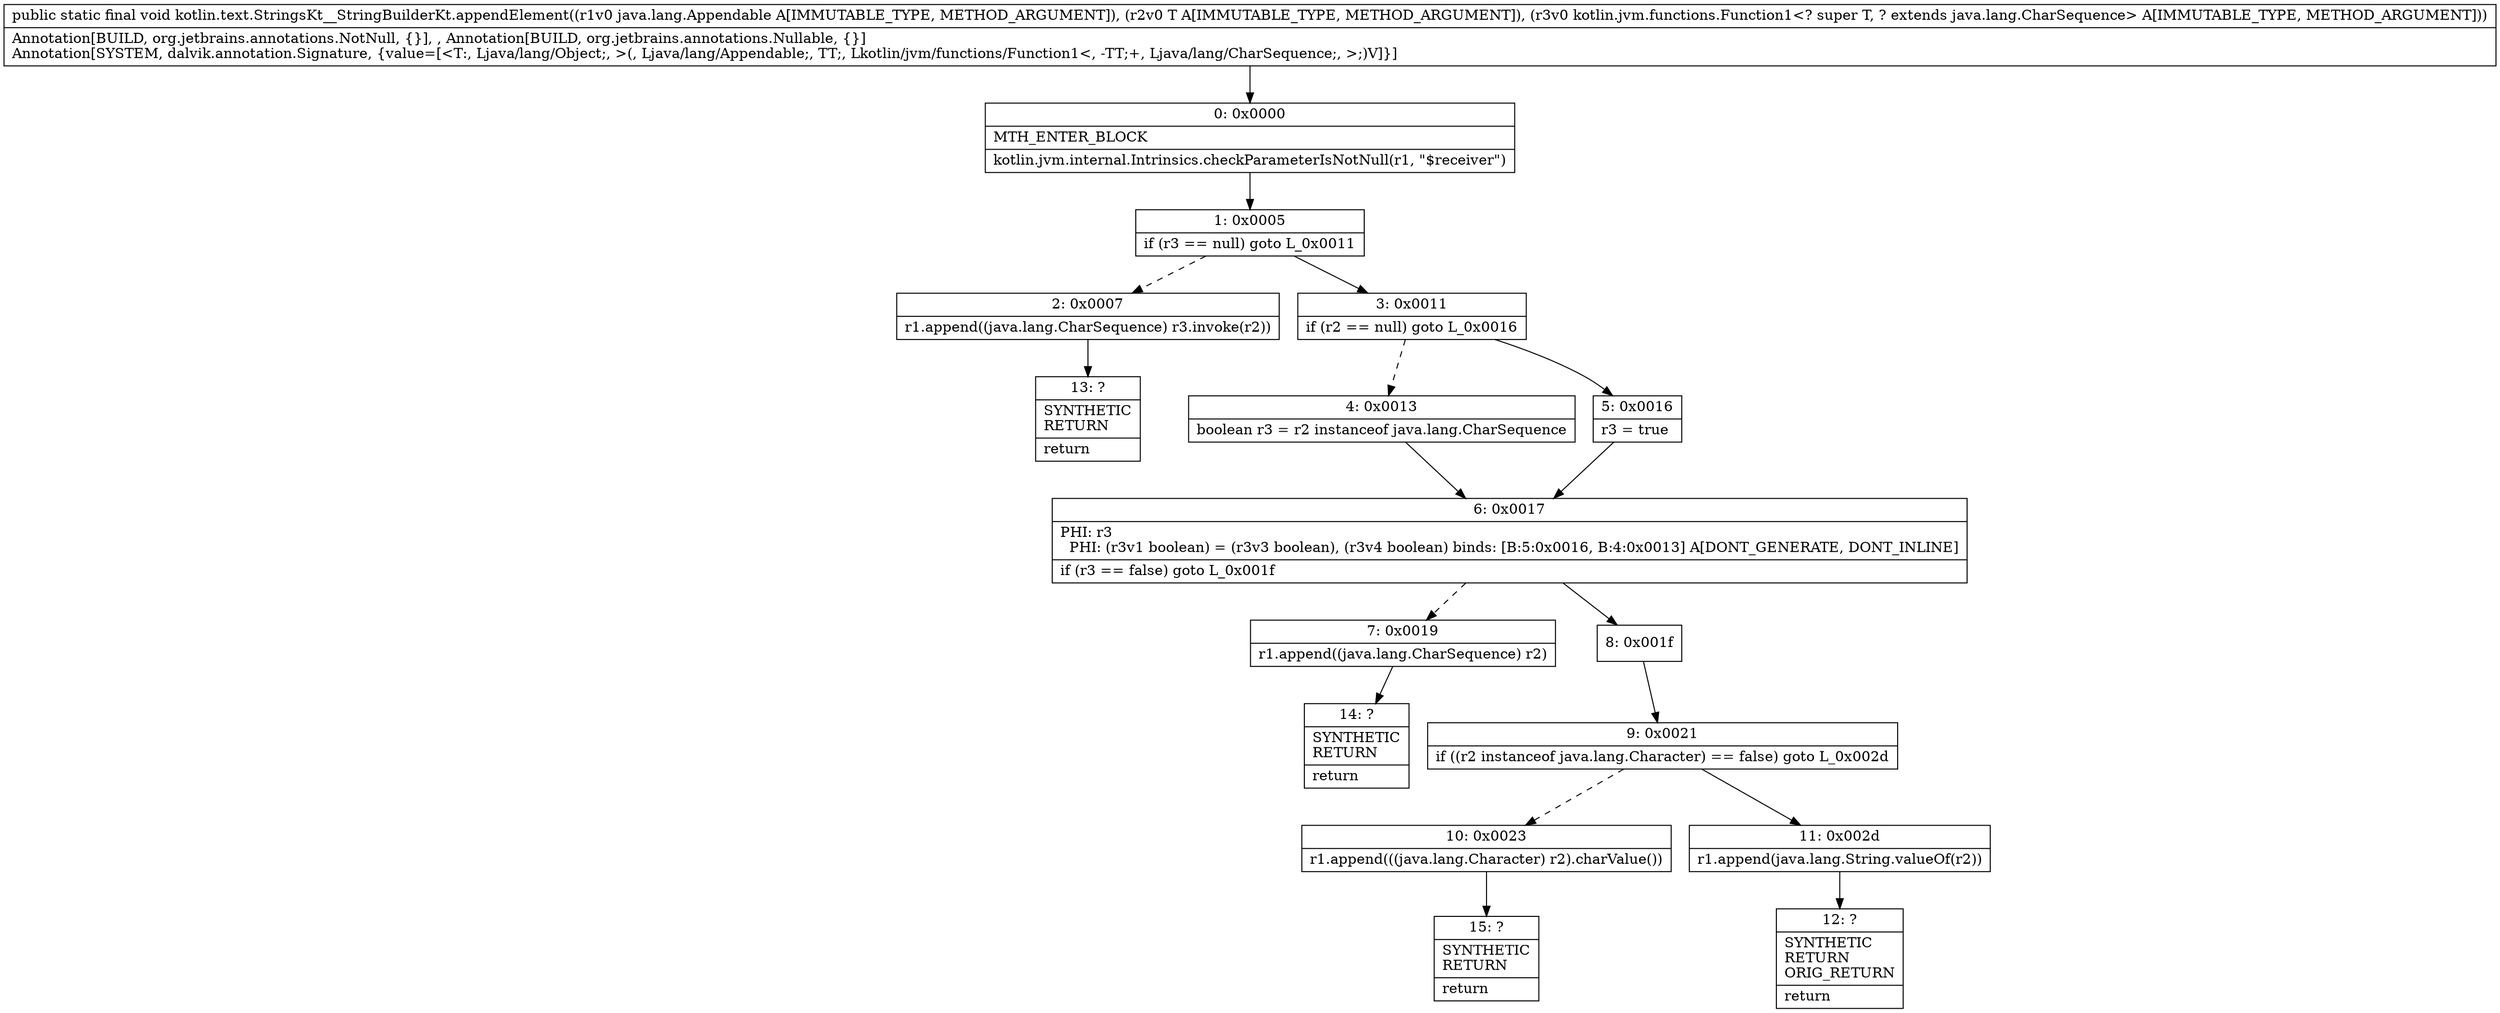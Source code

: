 digraph "CFG forkotlin.text.StringsKt__StringBuilderKt.appendElement(Ljava\/lang\/Appendable;Ljava\/lang\/Object;Lkotlin\/jvm\/functions\/Function1;)V" {
Node_0 [shape=record,label="{0\:\ 0x0000|MTH_ENTER_BLOCK\l|kotlin.jvm.internal.Intrinsics.checkParameterIsNotNull(r1, \"$receiver\")\l}"];
Node_1 [shape=record,label="{1\:\ 0x0005|if (r3 == null) goto L_0x0011\l}"];
Node_2 [shape=record,label="{2\:\ 0x0007|r1.append((java.lang.CharSequence) r3.invoke(r2))\l}"];
Node_3 [shape=record,label="{3\:\ 0x0011|if (r2 == null) goto L_0x0016\l}"];
Node_4 [shape=record,label="{4\:\ 0x0013|boolean r3 = r2 instanceof java.lang.CharSequence\l}"];
Node_5 [shape=record,label="{5\:\ 0x0016|r3 = true\l}"];
Node_6 [shape=record,label="{6\:\ 0x0017|PHI: r3 \l  PHI: (r3v1 boolean) = (r3v3 boolean), (r3v4 boolean) binds: [B:5:0x0016, B:4:0x0013] A[DONT_GENERATE, DONT_INLINE]\l|if (r3 == false) goto L_0x001f\l}"];
Node_7 [shape=record,label="{7\:\ 0x0019|r1.append((java.lang.CharSequence) r2)\l}"];
Node_8 [shape=record,label="{8\:\ 0x001f}"];
Node_9 [shape=record,label="{9\:\ 0x0021|if ((r2 instanceof java.lang.Character) == false) goto L_0x002d\l}"];
Node_10 [shape=record,label="{10\:\ 0x0023|r1.append(((java.lang.Character) r2).charValue())\l}"];
Node_11 [shape=record,label="{11\:\ 0x002d|r1.append(java.lang.String.valueOf(r2))\l}"];
Node_12 [shape=record,label="{12\:\ ?|SYNTHETIC\lRETURN\lORIG_RETURN\l|return\l}"];
Node_13 [shape=record,label="{13\:\ ?|SYNTHETIC\lRETURN\l|return\l}"];
Node_14 [shape=record,label="{14\:\ ?|SYNTHETIC\lRETURN\l|return\l}"];
Node_15 [shape=record,label="{15\:\ ?|SYNTHETIC\lRETURN\l|return\l}"];
MethodNode[shape=record,label="{public static final void kotlin.text.StringsKt__StringBuilderKt.appendElement((r1v0 java.lang.Appendable A[IMMUTABLE_TYPE, METHOD_ARGUMENT]), (r2v0 T A[IMMUTABLE_TYPE, METHOD_ARGUMENT]), (r3v0 kotlin.jvm.functions.Function1\<? super T, ? extends java.lang.CharSequence\> A[IMMUTABLE_TYPE, METHOD_ARGUMENT]))  | Annotation[BUILD, org.jetbrains.annotations.NotNull, \{\}], , Annotation[BUILD, org.jetbrains.annotations.Nullable, \{\}]\lAnnotation[SYSTEM, dalvik.annotation.Signature, \{value=[\<T:, Ljava\/lang\/Object;, \>(, Ljava\/lang\/Appendable;, TT;, Lkotlin\/jvm\/functions\/Function1\<, \-TT;+, Ljava\/lang\/CharSequence;, \>;)V]\}]\l}"];
MethodNode -> Node_0;
Node_0 -> Node_1;
Node_1 -> Node_2[style=dashed];
Node_1 -> Node_3;
Node_2 -> Node_13;
Node_3 -> Node_4[style=dashed];
Node_3 -> Node_5;
Node_4 -> Node_6;
Node_5 -> Node_6;
Node_6 -> Node_7[style=dashed];
Node_6 -> Node_8;
Node_7 -> Node_14;
Node_8 -> Node_9;
Node_9 -> Node_10[style=dashed];
Node_9 -> Node_11;
Node_10 -> Node_15;
Node_11 -> Node_12;
}

